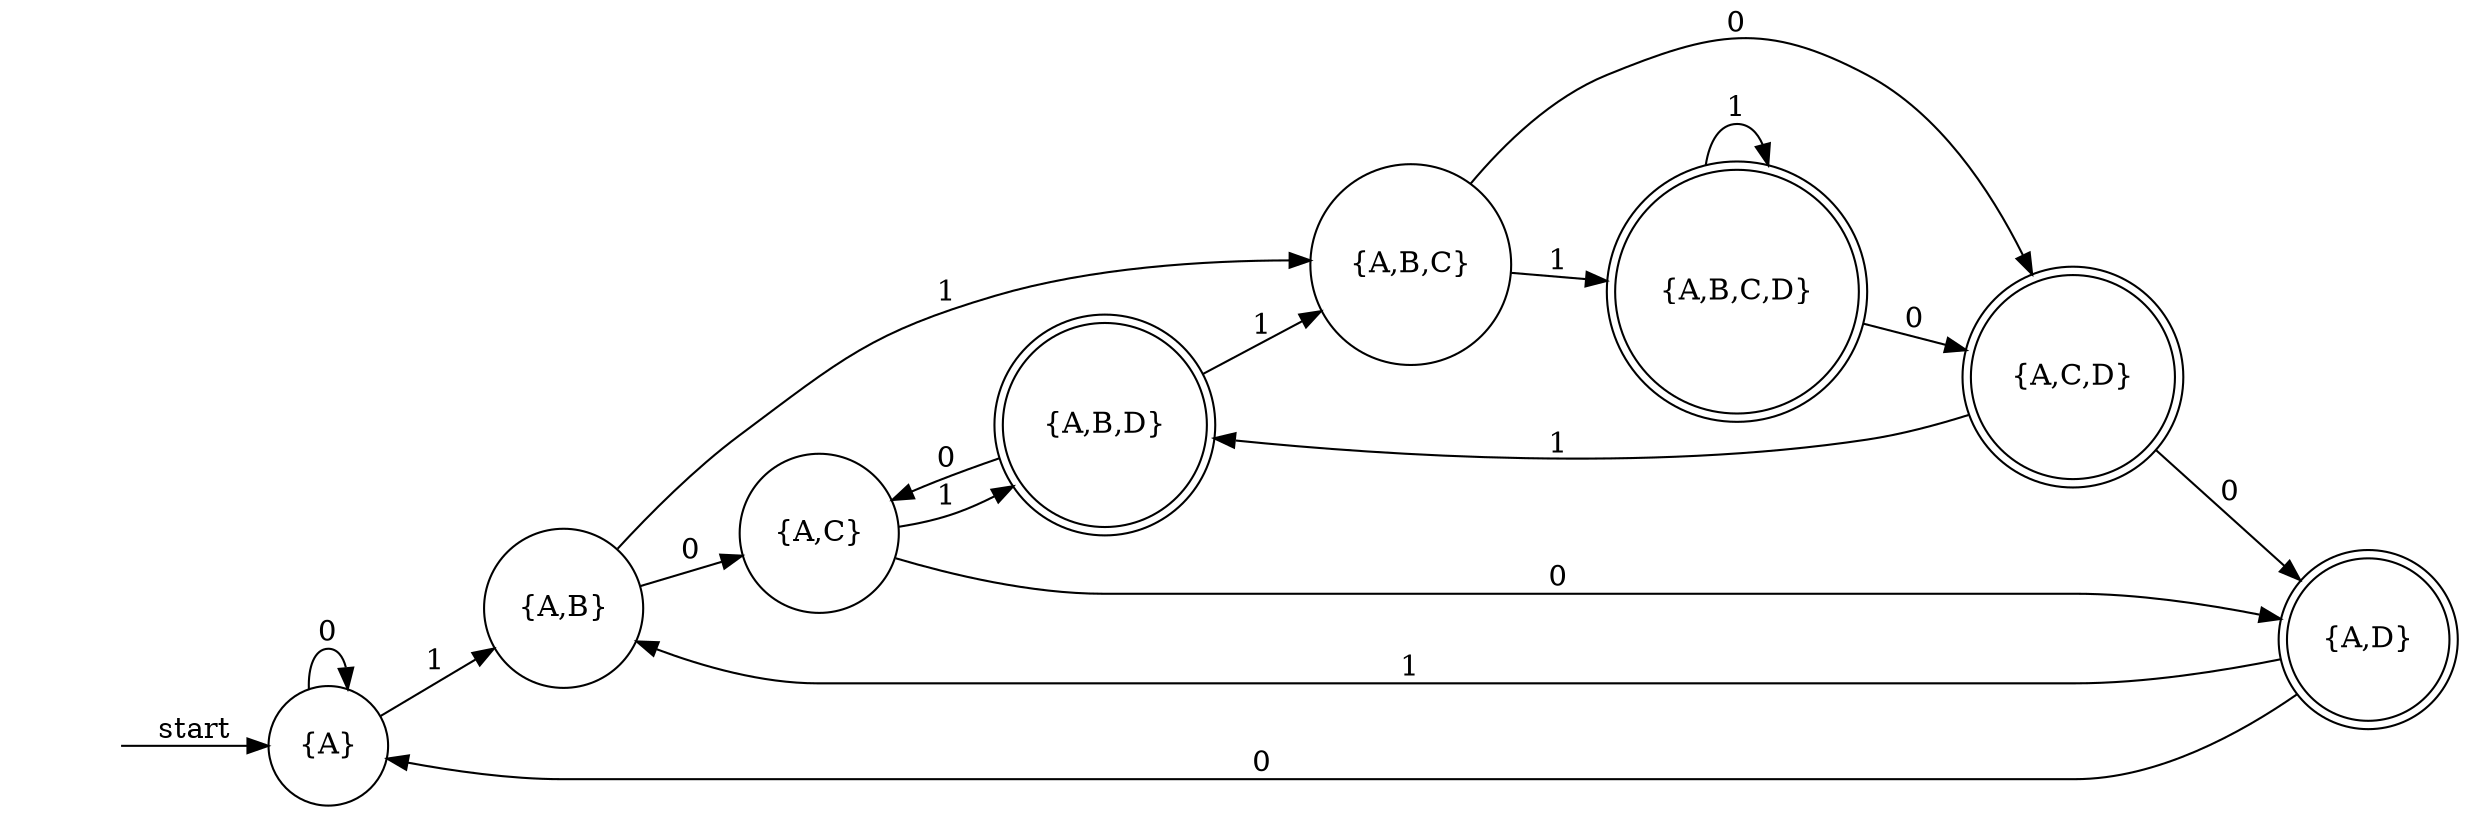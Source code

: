 digraph {
	graph [rankdir=LR]
	node [shape=circle]
	"{A}" [label="{A}"]
	"{A,B}" [label="{A,B}"]
	"{A,C}" [label="{A,C}"]
	"{A,B,C}" [label="{A,B,C}"]
	"{A,D}" [label="{A,D}"]
	"{A,B,D}" [label="{A,B,D}"]
	"{A,C,D}" [label="{A,C,D}"]
	"{A,B,C,D}" [label="{A,B,C,D}"]
	"{A}" -> "{A}" [label=0]
	"{A}" -> "{A,B}" [label=1]
	"{A,B}" -> "{A,C}" [label=0]
	"{A,B}" -> "{A,B,C}" [label=1]
	"{A,C}" -> "{A,D}" [label=0]
	"{A,C}" -> "{A,B,D}" [label=1]
	"{A,B,C}" -> "{A,C,D}" [label=0]
	"{A,B,C}" -> "{A,B,C,D}" [label=1]
	"{A,D}" -> "{A}" [label=0]
	"{A,D}" -> "{A,B}" [label=1]
	"{A,B,D}" -> "{A,C}" [label=0]
	"{A,B,D}" -> "{A,B,C}" [label=1]
	"{A,C,D}" -> "{A,D}" [label=0]
	"{A,C,D}" -> "{A,B,D}" [label=1]
	"{A,B,C,D}" -> "{A,C,D}" [label=0]
	"{A,B,C,D}" -> "{A,B,C,D}" [label=1]
	BEGIN [label="" shape=none]
	BEGIN -> "{A}" [label=start]
	"{A,D}" [label="{A,D}" shape=doublecircle]
	"{A,B,D}" [label="{A,B,D}" shape=doublecircle]
	"{A,C,D}" [label="{A,C,D}" shape=doublecircle]
	"{A,B,C,D}" [label="{A,B,C,D}" shape=doublecircle]
}
